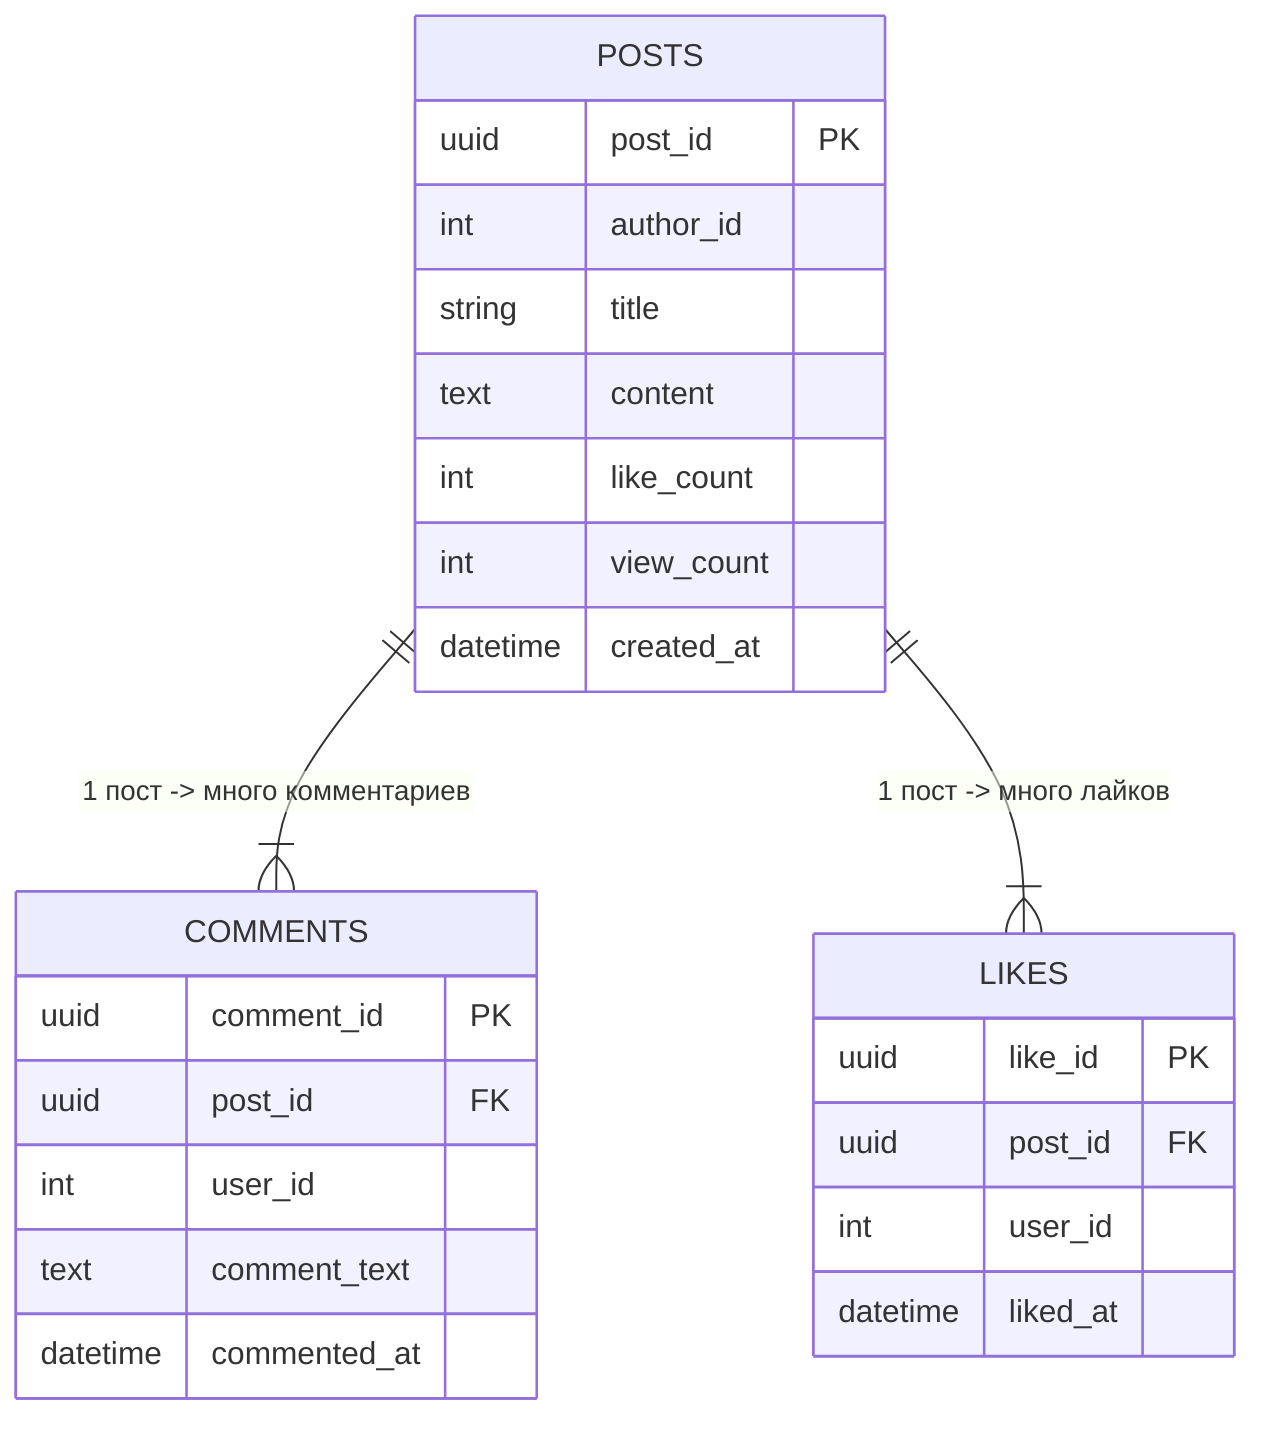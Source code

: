 erDiagram
    POSTS {
        uuid post_id PK
        int author_id
        string title
        text content
        int like_count
        int view_count
        datetime created_at
    }

    COMMENTS {
        uuid comment_id PK
        uuid post_id FK
        int user_id
        text comment_text
        datetime commented_at
    }

    LIKES {
        uuid like_id PK
        uuid post_id FK
        int user_id
        datetime liked_at
    }

    %% Связи:
    POSTS ||--|{ COMMENTS : "1 пост -> много комментариев"
    POSTS ||--|{ LIKES : "1 пост -> много лайков"